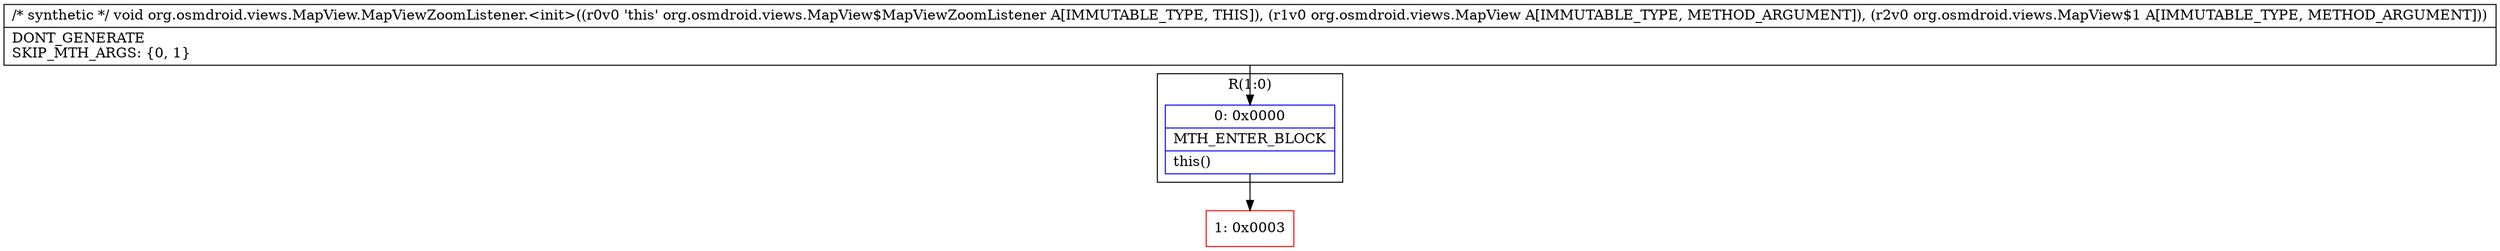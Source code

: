digraph "CFG fororg.osmdroid.views.MapView.MapViewZoomListener.\<init\>(Lorg\/osmdroid\/views\/MapView;Lorg\/osmdroid\/views\/MapView$1;)V" {
subgraph cluster_Region_1301655272 {
label = "R(1:0)";
node [shape=record,color=blue];
Node_0 [shape=record,label="{0\:\ 0x0000|MTH_ENTER_BLOCK\l|this()\l}"];
}
Node_1 [shape=record,color=red,label="{1\:\ 0x0003}"];
MethodNode[shape=record,label="{\/* synthetic *\/ void org.osmdroid.views.MapView.MapViewZoomListener.\<init\>((r0v0 'this' org.osmdroid.views.MapView$MapViewZoomListener A[IMMUTABLE_TYPE, THIS]), (r1v0 org.osmdroid.views.MapView A[IMMUTABLE_TYPE, METHOD_ARGUMENT]), (r2v0 org.osmdroid.views.MapView$1 A[IMMUTABLE_TYPE, METHOD_ARGUMENT]))  | DONT_GENERATE\lSKIP_MTH_ARGS: \{0, 1\}\l}"];
MethodNode -> Node_0;
Node_0 -> Node_1;
}

